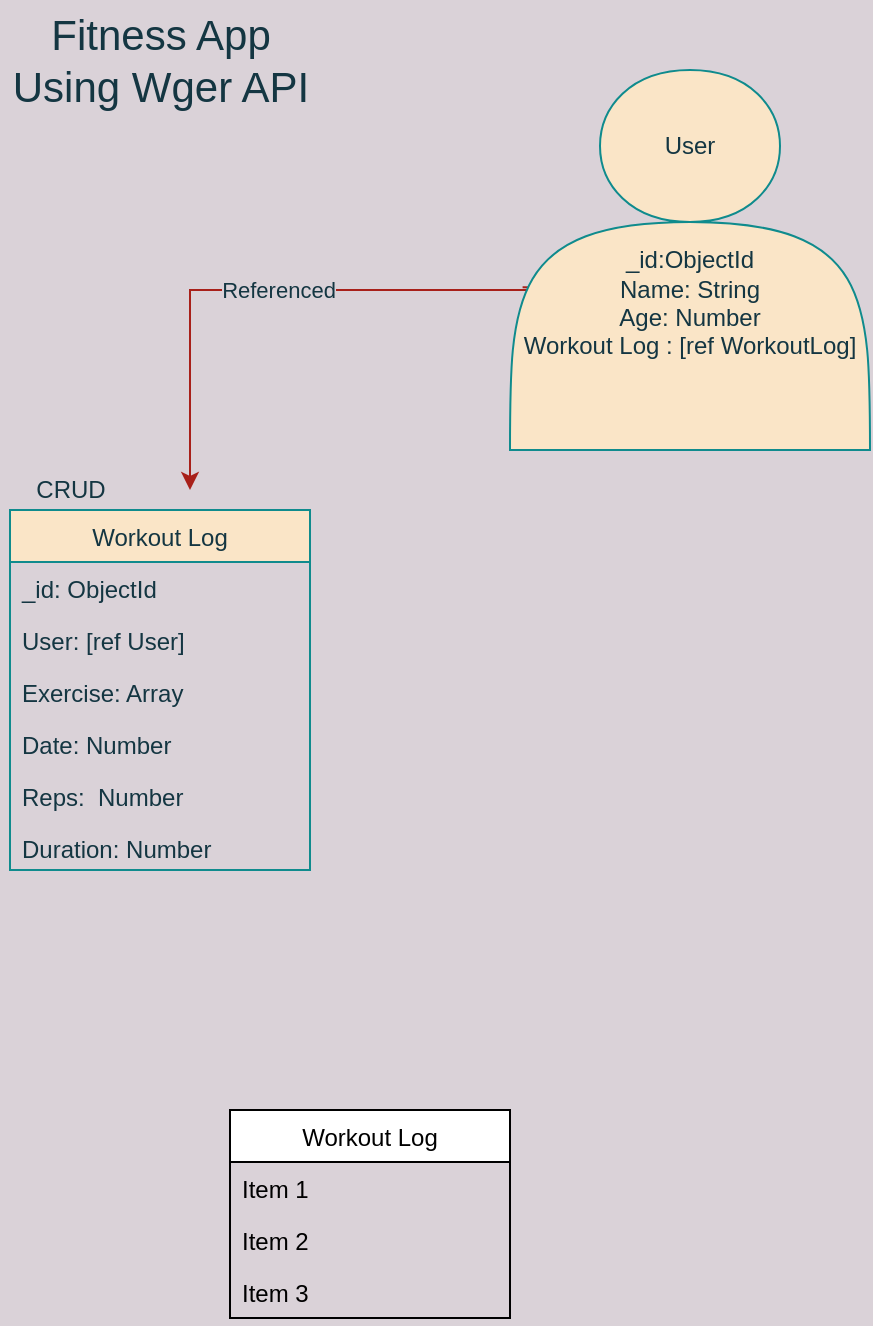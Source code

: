 <mxfile>
    <diagram id="dPUS4ppYxD0LR4rgsQpy" name="Page-1">
        <mxGraphModel dx="1128" dy="1779" grid="1" gridSize="10" guides="1" tooltips="1" connect="1" arrows="1" fold="1" page="1" pageScale="1" pageWidth="850" pageHeight="1100" background="#DAD2D8" math="0" shadow="0">
            <root>
                <mxCell id="0"/>
                <mxCell id="1" parent="0"/>
                <mxCell id="35" value="Referenced" style="edgeStyle=orthogonalEdgeStyle;rounded=0;orthogonalLoop=1;jettySize=auto;html=1;strokeColor=#A8201A;fontColor=#143642;exitX=0.035;exitY=0.572;exitDx=0;exitDy=0;exitPerimeter=0;labelBackgroundColor=#DAD2D8;" parent="1" source="34" edge="1">
                    <mxGeometry relative="1" as="geometry">
                        <mxPoint x="100" y="-680" as="targetPoint"/>
                        <Array as="points">
                            <mxPoint x="276" y="-780"/>
                            <mxPoint x="100" y="-780"/>
                        </Array>
                    </mxGeometry>
                </mxCell>
                <mxCell id="34" value="User&lt;br&gt;&lt;br&gt;&lt;br&gt;&lt;br&gt;_id:ObjectId&lt;br&gt;Name: String&lt;br&gt;Age: Number&lt;br&gt;Workout Log : [ref WorkoutLog]&lt;br&gt;&lt;br&gt;" style="shape=actor;whiteSpace=wrap;html=1;fillColor=#FAE5C7;strokeColor=#0F8B8D;fontColor=#143642;" parent="1" vertex="1">
                    <mxGeometry x="260" y="-890" width="180" height="190" as="geometry"/>
                </mxCell>
                <mxCell id="36" value="Workout Log" style="swimlane;fontStyle=0;childLayout=stackLayout;horizontal=1;startSize=26;horizontalStack=0;resizeParent=1;resizeParentMax=0;resizeLast=0;collapsible=1;marginBottom=0;fillColor=#FAE5C7;strokeColor=#0F8B8D;fontColor=#143642;" parent="1" vertex="1">
                    <mxGeometry x="10" y="-670" width="150" height="180" as="geometry"/>
                </mxCell>
                <mxCell id="37" value="_id: ObjectId" style="text;strokeColor=none;fillColor=none;align=left;verticalAlign=top;spacingLeft=4;spacingRight=4;overflow=hidden;rotatable=0;points=[[0,0.5],[1,0.5]];portConstraint=eastwest;fontColor=#143642;" parent="36" vertex="1">
                    <mxGeometry y="26" width="150" height="26" as="geometry"/>
                </mxCell>
                <mxCell id="43" value="User: [ref User]" style="text;strokeColor=none;fillColor=none;align=left;verticalAlign=top;spacingLeft=4;spacingRight=4;overflow=hidden;rotatable=0;points=[[0,0.5],[1,0.5]];portConstraint=eastwest;fontColor=#143642;" parent="36" vertex="1">
                    <mxGeometry y="52" width="150" height="26" as="geometry"/>
                </mxCell>
                <mxCell id="38" value="Exercise: Array" style="text;strokeColor=none;fillColor=none;align=left;verticalAlign=top;spacingLeft=4;spacingRight=4;overflow=hidden;rotatable=0;points=[[0,0.5],[1,0.5]];portConstraint=eastwest;fontColor=#143642;" parent="36" vertex="1">
                    <mxGeometry y="78" width="150" height="26" as="geometry"/>
                </mxCell>
                <mxCell id="41" value="Date: Number" style="text;strokeColor=none;fillColor=none;align=left;verticalAlign=top;spacingLeft=4;spacingRight=4;overflow=hidden;rotatable=0;points=[[0,0.5],[1,0.5]];portConstraint=eastwest;fontColor=#143642;" parent="36" vertex="1">
                    <mxGeometry y="104" width="150" height="26" as="geometry"/>
                </mxCell>
                <mxCell id="42" value="Reps:  Number&#10;" style="text;strokeColor=none;fillColor=none;align=left;verticalAlign=top;spacingLeft=4;spacingRight=4;overflow=hidden;rotatable=0;points=[[0,0.5],[1,0.5]];portConstraint=eastwest;fontColor=#143642;" parent="36" vertex="1">
                    <mxGeometry y="130" width="150" height="26" as="geometry"/>
                </mxCell>
                <mxCell id="39" value="Duration: Number" style="text;strokeColor=none;fillColor=none;align=left;verticalAlign=top;spacingLeft=4;spacingRight=4;overflow=hidden;rotatable=0;points=[[0,0.5],[1,0.5]];portConstraint=eastwest;fontColor=#143642;" parent="36" vertex="1">
                    <mxGeometry y="156" width="150" height="24" as="geometry"/>
                </mxCell>
                <mxCell id="416" value="CRUD" style="text;html=1;align=center;verticalAlign=middle;resizable=0;points=[];autosize=1;strokeColor=none;fontColor=#143642;" parent="1" vertex="1">
                    <mxGeometry x="15" y="-690" width="50" height="20" as="geometry"/>
                </mxCell>
                <mxCell id="428" value="Fitness App&lt;br style=&quot;font-size: 21px;&quot;&gt;Using Wger API" style="text;html=1;align=center;verticalAlign=middle;resizable=0;points=[];autosize=1;strokeColor=none;fontColor=#143642;fontSize=21;" parent="1" vertex="1">
                    <mxGeometry x="5" y="-925" width="160" height="60" as="geometry"/>
                </mxCell>
                <mxCell id="429" value="Workout Log" style="swimlane;fontStyle=0;childLayout=stackLayout;horizontal=1;startSize=26;horizontalStack=0;resizeParent=1;resizeParentMax=0;resizeLast=0;collapsible=1;marginBottom=0;" vertex="1" parent="1">
                    <mxGeometry x="120" y="-370" width="140" height="104" as="geometry"/>
                </mxCell>
                <mxCell id="430" value="Item 1" style="text;strokeColor=none;fillColor=none;align=left;verticalAlign=top;spacingLeft=4;spacingRight=4;overflow=hidden;rotatable=0;points=[[0,0.5],[1,0.5]];portConstraint=eastwest;" vertex="1" parent="429">
                    <mxGeometry y="26" width="140" height="26" as="geometry"/>
                </mxCell>
                <mxCell id="431" value="Item 2" style="text;strokeColor=none;fillColor=none;align=left;verticalAlign=top;spacingLeft=4;spacingRight=4;overflow=hidden;rotatable=0;points=[[0,0.5],[1,0.5]];portConstraint=eastwest;" vertex="1" parent="429">
                    <mxGeometry y="52" width="140" height="26" as="geometry"/>
                </mxCell>
                <mxCell id="432" value="Item 3" style="text;strokeColor=none;fillColor=none;align=left;verticalAlign=top;spacingLeft=4;spacingRight=4;overflow=hidden;rotatable=0;points=[[0,0.5],[1,0.5]];portConstraint=eastwest;" vertex="1" parent="429">
                    <mxGeometry y="78" width="140" height="26" as="geometry"/>
                </mxCell>
            </root>
        </mxGraphModel>
    </diagram>
</mxfile>
